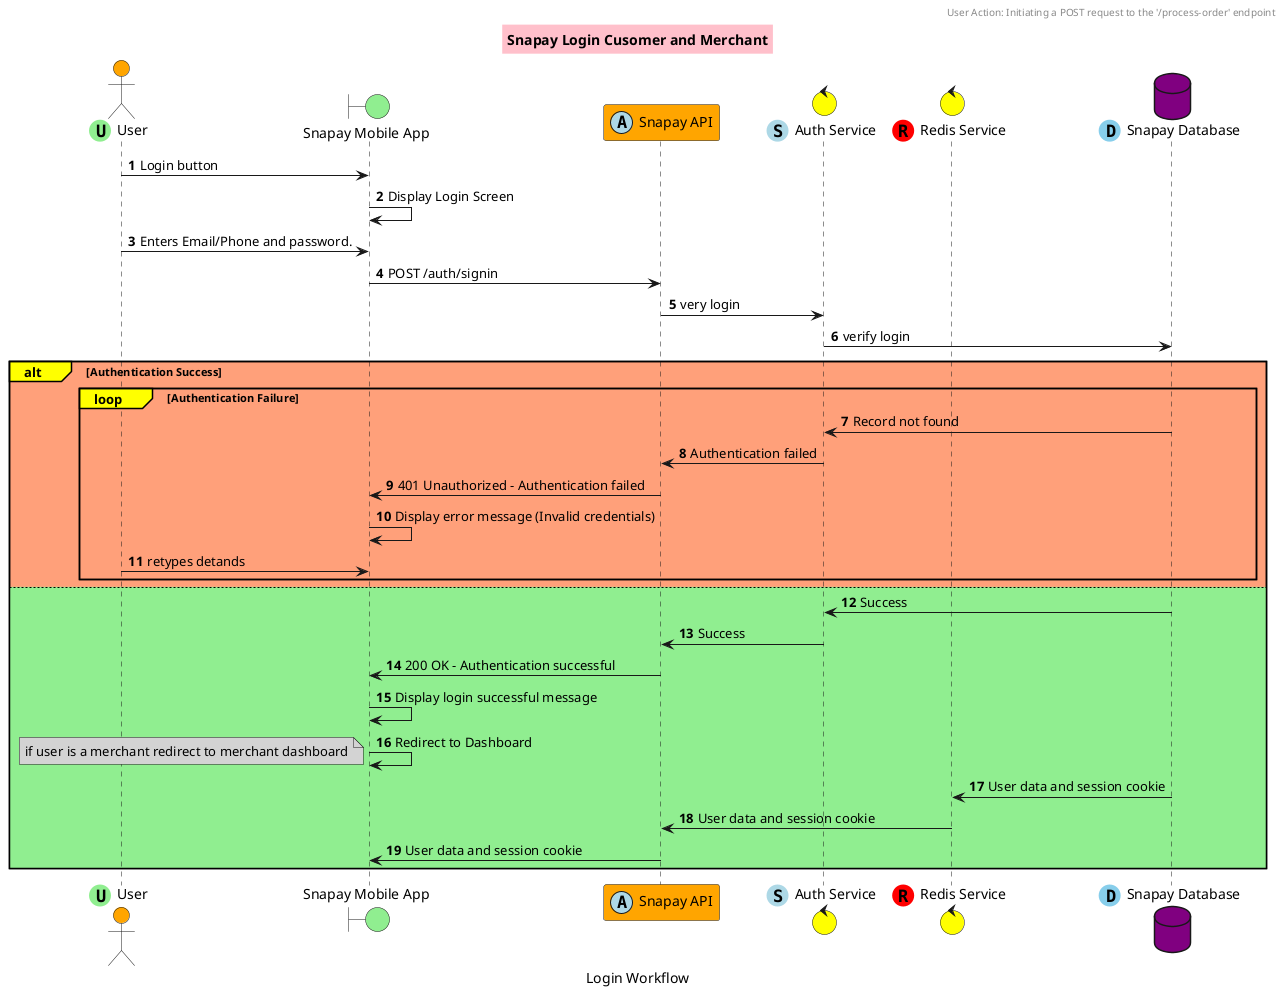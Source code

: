 @startuml login
autonumber

title Snapay Login Cusomer and Merchant

header
    User Action: Initiating a POST request to the '/process-order' endpoint
endheader

caption Login Workflow


skinparam NoteBackgroundColor #LightGrey
skinparam TitleBackgroundColor #Pink
skinparam ParticipantBackgroundColor #Orange
skinparam ActorBackgroundColor #Orange
skinparam DatabaseBackgroundColor #Purple
skinparam BoundaryBackgroundColor #LightGreen
skinparam ControlBackgroundColor #Yellow

actor User <<(U, LightGreen)>>
boundary "Snapay Mobile App" as UI
participant "Snapay API" as API <<(A, LightBlue)>>
control "Auth Service" as AuthService <<(S, LightBlue)>>
control "Redis Service" as redis <<(R, Red)>>
database "Snapay Database" as Database <<(D, SkyBlue)>>

User -> UI : Login button
UI -> UI  : Display Login Screen
User -> UI : Enters Email/Phone and password.
UI -> API : POST /auth/signin
        API -> AuthService : very login
        AuthService -> Database : verify login
    alt#yellow #LightSalmon Authentication Success
         loop#yellow  Authentication Failure
            Database -> AuthService  : Record not found
            AuthService -> API : Authentication failed
            API -> UI : 401 Unauthorized - Authentication failed
            UI -> UI  : Display error message (Invalid credentials)
            User -> UI : retypes detands    
        end
    else #LightGreen
        Database -> AuthService : Success
        AuthService -> API: Success
        API -> UI : 200 OK - Authentication successful
        UI -> UI  : Display login successful message
        UI -> UI : Redirect to Dashboard
        note left : if user is a merchant redirect to merchant dashboard
        Database -> redis : User data and session cookie
        redis -> API : User data and session cookie
        API -> UI  : User data and session cookie
    end
@enduml